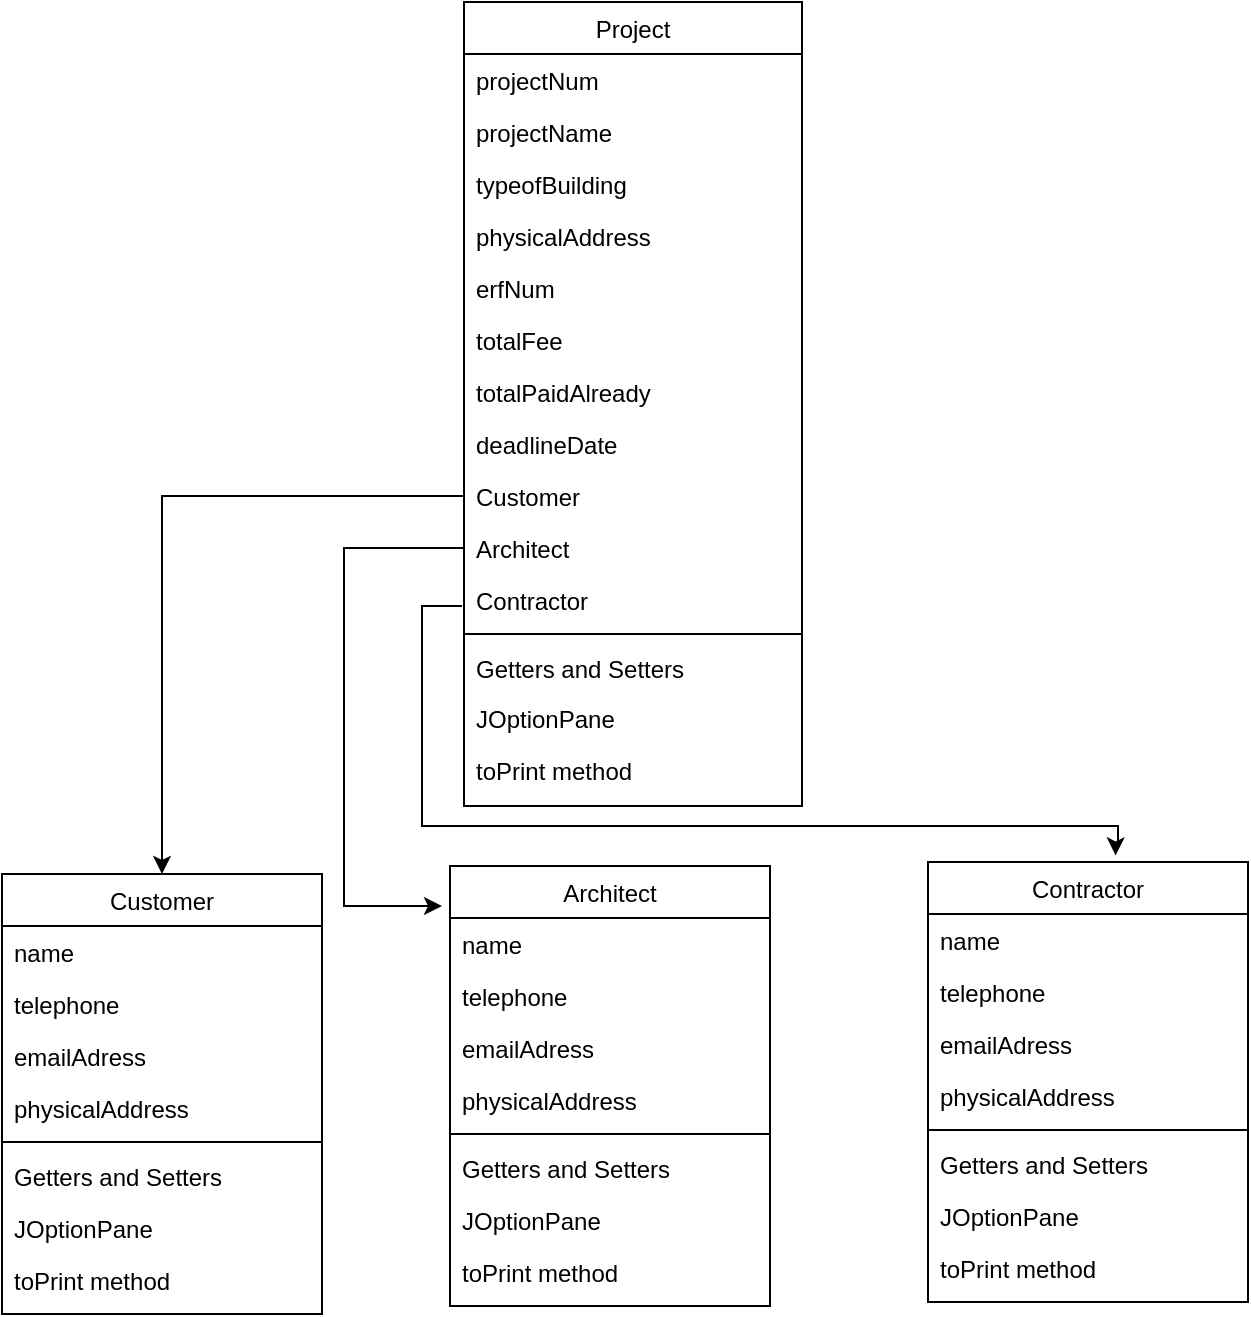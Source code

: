 <mxfile version="14.7.2" type="device"><diagram id="C5RBs43oDa-KdzZeNtuy" name="Page-1"><mxGraphModel dx="1038" dy="580" grid="1" gridSize="10" guides="1" tooltips="1" connect="1" arrows="1" fold="1" page="1" pageScale="1" pageWidth="827" pageHeight="1169" math="0" shadow="0"><root><mxCell id="WIyWlLk6GJQsqaUBKTNV-0"/><mxCell id="WIyWlLk6GJQsqaUBKTNV-1" parent="WIyWlLk6GJQsqaUBKTNV-0"/><mxCell id="zkfFHV4jXpPFQw0GAbJ--17" value="Customer" style="swimlane;fontStyle=0;align=center;verticalAlign=top;childLayout=stackLayout;horizontal=1;startSize=26;horizontalStack=0;resizeParent=1;resizeLast=0;collapsible=1;marginBottom=0;rounded=0;shadow=0;strokeWidth=1;" parent="WIyWlLk6GJQsqaUBKTNV-1" vertex="1"><mxGeometry x="110" y="454" width="160" height="220" as="geometry"><mxRectangle x="550" y="140" width="160" height="26" as="alternateBounds"/></mxGeometry></mxCell><mxCell id="zkfFHV4jXpPFQw0GAbJ--18" value="name" style="text;align=left;verticalAlign=top;spacingLeft=4;spacingRight=4;overflow=hidden;rotatable=0;points=[[0,0.5],[1,0.5]];portConstraint=eastwest;" parent="zkfFHV4jXpPFQw0GAbJ--17" vertex="1"><mxGeometry y="26" width="160" height="26" as="geometry"/></mxCell><mxCell id="zkfFHV4jXpPFQw0GAbJ--19" value="telephone" style="text;align=left;verticalAlign=top;spacingLeft=4;spacingRight=4;overflow=hidden;rotatable=0;points=[[0,0.5],[1,0.5]];portConstraint=eastwest;rounded=0;shadow=0;html=0;" parent="zkfFHV4jXpPFQw0GAbJ--17" vertex="1"><mxGeometry y="52" width="160" height="26" as="geometry"/></mxCell><mxCell id="zkfFHV4jXpPFQw0GAbJ--20" value="emailAdress" style="text;align=left;verticalAlign=top;spacingLeft=4;spacingRight=4;overflow=hidden;rotatable=0;points=[[0,0.5],[1,0.5]];portConstraint=eastwest;rounded=0;shadow=0;html=0;" parent="zkfFHV4jXpPFQw0GAbJ--17" vertex="1"><mxGeometry y="78" width="160" height="26" as="geometry"/></mxCell><mxCell id="zkfFHV4jXpPFQw0GAbJ--21" value="physicalAddress" style="text;align=left;verticalAlign=top;spacingLeft=4;spacingRight=4;overflow=hidden;rotatable=0;points=[[0,0.5],[1,0.5]];portConstraint=eastwest;rounded=0;shadow=0;html=0;" parent="zkfFHV4jXpPFQw0GAbJ--17" vertex="1"><mxGeometry y="104" width="160" height="26" as="geometry"/></mxCell><mxCell id="zkfFHV4jXpPFQw0GAbJ--23" value="" style="line;html=1;strokeWidth=1;align=left;verticalAlign=middle;spacingTop=-1;spacingLeft=3;spacingRight=3;rotatable=0;labelPosition=right;points=[];portConstraint=eastwest;" parent="zkfFHV4jXpPFQw0GAbJ--17" vertex="1"><mxGeometry y="130" width="160" height="8" as="geometry"/></mxCell><mxCell id="zkfFHV4jXpPFQw0GAbJ--24" value="Getters and Setters" style="text;align=left;verticalAlign=top;spacingLeft=4;spacingRight=4;overflow=hidden;rotatable=0;points=[[0,0.5],[1,0.5]];portConstraint=eastwest;" parent="zkfFHV4jXpPFQw0GAbJ--17" vertex="1"><mxGeometry y="138" width="160" height="26" as="geometry"/></mxCell><mxCell id="zkfFHV4jXpPFQw0GAbJ--25" value="JOptionPane" style="text;align=left;verticalAlign=top;spacingLeft=4;spacingRight=4;overflow=hidden;rotatable=0;points=[[0,0.5],[1,0.5]];portConstraint=eastwest;" parent="zkfFHV4jXpPFQw0GAbJ--17" vertex="1"><mxGeometry y="164" width="160" height="26" as="geometry"/></mxCell><mxCell id="S-apoCLeat1UxGkm730z-16" value="toPrint method" style="text;align=left;verticalAlign=top;spacingLeft=4;spacingRight=4;overflow=hidden;rotatable=0;points=[[0,0.5],[1,0.5]];portConstraint=eastwest;" parent="zkfFHV4jXpPFQw0GAbJ--17" vertex="1"><mxGeometry y="190" width="160" height="26" as="geometry"/></mxCell><mxCell id="S-apoCLeat1UxGkm730z-1" value="Project" style="swimlane;fontStyle=0;align=center;verticalAlign=top;childLayout=stackLayout;horizontal=1;startSize=26;horizontalStack=0;resizeParent=1;resizeLast=0;collapsible=1;marginBottom=0;rounded=0;shadow=0;strokeWidth=1;" parent="WIyWlLk6GJQsqaUBKTNV-1" vertex="1"><mxGeometry x="341" y="18" width="169" height="402" as="geometry"><mxRectangle x="550" y="140" width="160" height="26" as="alternateBounds"/></mxGeometry></mxCell><mxCell id="S-apoCLeat1UxGkm730z-2" value="projectNum" style="text;align=left;verticalAlign=top;spacingLeft=4;spacingRight=4;overflow=hidden;rotatable=0;points=[[0,0.5],[1,0.5]];portConstraint=eastwest;" parent="S-apoCLeat1UxGkm730z-1" vertex="1"><mxGeometry y="26" width="169" height="26" as="geometry"/></mxCell><mxCell id="S-apoCLeat1UxGkm730z-3" value="projectName" style="text;align=left;verticalAlign=top;spacingLeft=4;spacingRight=4;overflow=hidden;rotatable=0;points=[[0,0.5],[1,0.5]];portConstraint=eastwest;rounded=0;shadow=0;html=0;" parent="S-apoCLeat1UxGkm730z-1" vertex="1"><mxGeometry y="52" width="169" height="26" as="geometry"/></mxCell><mxCell id="S-apoCLeat1UxGkm730z-4" value="typeofBuilding" style="text;align=left;verticalAlign=top;spacingLeft=4;spacingRight=4;overflow=hidden;rotatable=0;points=[[0,0.5],[1,0.5]];portConstraint=eastwest;rounded=0;shadow=0;html=0;" parent="S-apoCLeat1UxGkm730z-1" vertex="1"><mxGeometry y="78" width="169" height="26" as="geometry"/></mxCell><mxCell id="S-apoCLeat1UxGkm730z-5" value="physicalAddress" style="text;align=left;verticalAlign=top;spacingLeft=4;spacingRight=4;overflow=hidden;rotatable=0;points=[[0,0.5],[1,0.5]];portConstraint=eastwest;rounded=0;shadow=0;html=0;" parent="S-apoCLeat1UxGkm730z-1" vertex="1"><mxGeometry y="104" width="169" height="26" as="geometry"/></mxCell><mxCell id="S-apoCLeat1UxGkm730z-6" value="erfNum" style="text;align=left;verticalAlign=top;spacingLeft=4;spacingRight=4;overflow=hidden;rotatable=0;points=[[0,0.5],[1,0.5]];portConstraint=eastwest;rounded=0;shadow=0;html=0;" parent="S-apoCLeat1UxGkm730z-1" vertex="1"><mxGeometry y="130" width="169" height="26" as="geometry"/></mxCell><mxCell id="S-apoCLeat1UxGkm730z-8" value="totalFee" style="text;align=left;verticalAlign=top;spacingLeft=4;spacingRight=4;overflow=hidden;rotatable=0;points=[[0,0.5],[1,0.5]];portConstraint=eastwest;" parent="S-apoCLeat1UxGkm730z-1" vertex="1"><mxGeometry y="156" width="169" height="26" as="geometry"/></mxCell><mxCell id="S-apoCLeat1UxGkm730z-39" value="totalPaidAlready" style="text;align=left;verticalAlign=top;spacingLeft=4;spacingRight=4;overflow=hidden;rotatable=0;points=[[0,0.5],[1,0.5]];portConstraint=eastwest;" parent="S-apoCLeat1UxGkm730z-1" vertex="1"><mxGeometry y="182" width="169" height="26" as="geometry"/></mxCell><mxCell id="S-apoCLeat1UxGkm730z-10" value="deadlineDate" style="text;align=left;verticalAlign=top;spacingLeft=4;spacingRight=4;overflow=hidden;rotatable=0;points=[[0,0.5],[1,0.5]];portConstraint=eastwest;" parent="S-apoCLeat1UxGkm730z-1" vertex="1"><mxGeometry y="208" width="169" height="26" as="geometry"/></mxCell><mxCell id="S-apoCLeat1UxGkm730z-37" value="Customer" style="text;align=left;verticalAlign=top;spacingLeft=4;spacingRight=4;overflow=hidden;rotatable=0;points=[[0,0.5],[1,0.5]];portConstraint=eastwest;" parent="S-apoCLeat1UxGkm730z-1" vertex="1"><mxGeometry y="234" width="169" height="26" as="geometry"/></mxCell><mxCell id="S-apoCLeat1UxGkm730z-36" value="Architect" style="text;align=left;verticalAlign=top;spacingLeft=4;spacingRight=4;overflow=hidden;rotatable=0;points=[[0,0.5],[1,0.5]];portConstraint=eastwest;" parent="S-apoCLeat1UxGkm730z-1" vertex="1"><mxGeometry y="260" width="169" height="26" as="geometry"/></mxCell><mxCell id="wejj7C91IH8GF4S25hjZ-0" value="Contractor" style="text;align=left;verticalAlign=top;spacingLeft=4;spacingRight=4;overflow=hidden;rotatable=0;points=[[0,0.5],[1,0.5]];portConstraint=eastwest;" vertex="1" parent="S-apoCLeat1UxGkm730z-1"><mxGeometry y="286" width="169" height="26" as="geometry"/></mxCell><mxCell id="S-apoCLeat1UxGkm730z-11" value="" style="line;html=1;strokeWidth=1;align=left;verticalAlign=middle;spacingTop=-1;spacingLeft=3;spacingRight=3;rotatable=0;labelPosition=right;points=[];portConstraint=eastwest;" parent="S-apoCLeat1UxGkm730z-1" vertex="1"><mxGeometry y="312" width="169" height="8" as="geometry"/></mxCell><mxCell id="S-apoCLeat1UxGkm730z-38" value="Getters and Setters" style="text;align=left;verticalAlign=top;spacingLeft=4;spacingRight=4;overflow=hidden;rotatable=0;points=[[0,0.5],[1,0.5]];portConstraint=eastwest;" parent="S-apoCLeat1UxGkm730z-1" vertex="1"><mxGeometry y="320" width="169" height="25" as="geometry"/></mxCell><mxCell id="S-apoCLeat1UxGkm730z-13" value="JOptionPane" style="text;align=left;verticalAlign=top;spacingLeft=4;spacingRight=4;overflow=hidden;rotatable=0;points=[[0,0.5],[1,0.5]];portConstraint=eastwest;" parent="S-apoCLeat1UxGkm730z-1" vertex="1"><mxGeometry y="345" width="169" height="26" as="geometry"/></mxCell><mxCell id="S-apoCLeat1UxGkm730z-14" value="toPrint method" style="text;align=left;verticalAlign=top;spacingLeft=4;spacingRight=4;overflow=hidden;rotatable=0;points=[[0,0.5],[1,0.5]];portConstraint=eastwest;" parent="S-apoCLeat1UxGkm730z-1" vertex="1"><mxGeometry y="371" width="169" height="26" as="geometry"/></mxCell><mxCell id="S-apoCLeat1UxGkm730z-17" value="Architect" style="swimlane;fontStyle=0;align=center;verticalAlign=top;childLayout=stackLayout;horizontal=1;startSize=26;horizontalStack=0;resizeParent=1;resizeLast=0;collapsible=1;marginBottom=0;rounded=0;shadow=0;strokeWidth=1;" parent="WIyWlLk6GJQsqaUBKTNV-1" vertex="1"><mxGeometry x="334" y="450" width="160" height="220" as="geometry"><mxRectangle x="550" y="140" width="160" height="26" as="alternateBounds"/></mxGeometry></mxCell><mxCell id="S-apoCLeat1UxGkm730z-18" value="name" style="text;align=left;verticalAlign=top;spacingLeft=4;spacingRight=4;overflow=hidden;rotatable=0;points=[[0,0.5],[1,0.5]];portConstraint=eastwest;" parent="S-apoCLeat1UxGkm730z-17" vertex="1"><mxGeometry y="26" width="160" height="26" as="geometry"/></mxCell><mxCell id="S-apoCLeat1UxGkm730z-19" value="telephone" style="text;align=left;verticalAlign=top;spacingLeft=4;spacingRight=4;overflow=hidden;rotatable=0;points=[[0,0.5],[1,0.5]];portConstraint=eastwest;rounded=0;shadow=0;html=0;" parent="S-apoCLeat1UxGkm730z-17" vertex="1"><mxGeometry y="52" width="160" height="26" as="geometry"/></mxCell><mxCell id="S-apoCLeat1UxGkm730z-20" value="emailAdress" style="text;align=left;verticalAlign=top;spacingLeft=4;spacingRight=4;overflow=hidden;rotatable=0;points=[[0,0.5],[1,0.5]];portConstraint=eastwest;rounded=0;shadow=0;html=0;" parent="S-apoCLeat1UxGkm730z-17" vertex="1"><mxGeometry y="78" width="160" height="26" as="geometry"/></mxCell><mxCell id="S-apoCLeat1UxGkm730z-21" value="physicalAddress" style="text;align=left;verticalAlign=top;spacingLeft=4;spacingRight=4;overflow=hidden;rotatable=0;points=[[0,0.5],[1,0.5]];portConstraint=eastwest;rounded=0;shadow=0;html=0;" parent="S-apoCLeat1UxGkm730z-17" vertex="1"><mxGeometry y="104" width="160" height="26" as="geometry"/></mxCell><mxCell id="S-apoCLeat1UxGkm730z-22" value="" style="line;html=1;strokeWidth=1;align=left;verticalAlign=middle;spacingTop=-1;spacingLeft=3;spacingRight=3;rotatable=0;labelPosition=right;points=[];portConstraint=eastwest;" parent="S-apoCLeat1UxGkm730z-17" vertex="1"><mxGeometry y="130" width="160" height="8" as="geometry"/></mxCell><mxCell id="S-apoCLeat1UxGkm730z-23" value="Getters and Setters" style="text;align=left;verticalAlign=top;spacingLeft=4;spacingRight=4;overflow=hidden;rotatable=0;points=[[0,0.5],[1,0.5]];portConstraint=eastwest;" parent="S-apoCLeat1UxGkm730z-17" vertex="1"><mxGeometry y="138" width="160" height="26" as="geometry"/></mxCell><mxCell id="S-apoCLeat1UxGkm730z-24" value="JOptionPane" style="text;align=left;verticalAlign=top;spacingLeft=4;spacingRight=4;overflow=hidden;rotatable=0;points=[[0,0.5],[1,0.5]];portConstraint=eastwest;" parent="S-apoCLeat1UxGkm730z-17" vertex="1"><mxGeometry y="164" width="160" height="26" as="geometry"/></mxCell><mxCell id="S-apoCLeat1UxGkm730z-33" value="toPrint method" style="text;align=left;verticalAlign=top;spacingLeft=4;spacingRight=4;overflow=hidden;rotatable=0;points=[[0,0.5],[1,0.5]];portConstraint=eastwest;" parent="S-apoCLeat1UxGkm730z-17" vertex="1"><mxGeometry y="190" width="160" height="26" as="geometry"/></mxCell><mxCell id="S-apoCLeat1UxGkm730z-25" value="Contractor&#10;" style="swimlane;fontStyle=0;align=center;verticalAlign=top;childLayout=stackLayout;horizontal=1;startSize=26;horizontalStack=0;resizeParent=1;resizeLast=0;collapsible=1;marginBottom=0;rounded=0;shadow=0;strokeWidth=1;" parent="WIyWlLk6GJQsqaUBKTNV-1" vertex="1"><mxGeometry x="573" y="448" width="160" height="220" as="geometry"><mxRectangle x="573" y="448" width="160" height="26" as="alternateBounds"/></mxGeometry></mxCell><mxCell id="S-apoCLeat1UxGkm730z-26" value="name" style="text;align=left;verticalAlign=top;spacingLeft=4;spacingRight=4;overflow=hidden;rotatable=0;points=[[0,0.5],[1,0.5]];portConstraint=eastwest;" parent="S-apoCLeat1UxGkm730z-25" vertex="1"><mxGeometry y="26" width="160" height="26" as="geometry"/></mxCell><mxCell id="S-apoCLeat1UxGkm730z-27" value="telephone" style="text;align=left;verticalAlign=top;spacingLeft=4;spacingRight=4;overflow=hidden;rotatable=0;points=[[0,0.5],[1,0.5]];portConstraint=eastwest;rounded=0;shadow=0;html=0;" parent="S-apoCLeat1UxGkm730z-25" vertex="1"><mxGeometry y="52" width="160" height="26" as="geometry"/></mxCell><mxCell id="S-apoCLeat1UxGkm730z-28" value="emailAdress" style="text;align=left;verticalAlign=top;spacingLeft=4;spacingRight=4;overflow=hidden;rotatable=0;points=[[0,0.5],[1,0.5]];portConstraint=eastwest;rounded=0;shadow=0;html=0;" parent="S-apoCLeat1UxGkm730z-25" vertex="1"><mxGeometry y="78" width="160" height="26" as="geometry"/></mxCell><mxCell id="S-apoCLeat1UxGkm730z-29" value="physicalAddress" style="text;align=left;verticalAlign=top;spacingLeft=4;spacingRight=4;overflow=hidden;rotatable=0;points=[[0,0.5],[1,0.5]];portConstraint=eastwest;rounded=0;shadow=0;html=0;" parent="S-apoCLeat1UxGkm730z-25" vertex="1"><mxGeometry y="104" width="160" height="26" as="geometry"/></mxCell><mxCell id="S-apoCLeat1UxGkm730z-30" value="" style="line;html=1;strokeWidth=1;align=left;verticalAlign=middle;spacingTop=-1;spacingLeft=3;spacingRight=3;rotatable=0;labelPosition=right;points=[];portConstraint=eastwest;" parent="S-apoCLeat1UxGkm730z-25" vertex="1"><mxGeometry y="130" width="160" height="8" as="geometry"/></mxCell><mxCell id="S-apoCLeat1UxGkm730z-31" value="Getters and Setters" style="text;align=left;verticalAlign=top;spacingLeft=4;spacingRight=4;overflow=hidden;rotatable=0;points=[[0,0.5],[1,0.5]];portConstraint=eastwest;" parent="S-apoCLeat1UxGkm730z-25" vertex="1"><mxGeometry y="138" width="160" height="26" as="geometry"/></mxCell><mxCell id="S-apoCLeat1UxGkm730z-32" value="JOptionPane" style="text;align=left;verticalAlign=top;spacingLeft=4;spacingRight=4;overflow=hidden;rotatable=0;points=[[0,0.5],[1,0.5]];portConstraint=eastwest;" parent="S-apoCLeat1UxGkm730z-25" vertex="1"><mxGeometry y="164" width="160" height="26" as="geometry"/></mxCell><mxCell id="S-apoCLeat1UxGkm730z-34" value="toPrint method" style="text;align=left;verticalAlign=top;spacingLeft=4;spacingRight=4;overflow=hidden;rotatable=0;points=[[0,0.5],[1,0.5]];portConstraint=eastwest;" parent="S-apoCLeat1UxGkm730z-25" vertex="1"><mxGeometry y="190" width="160" height="26" as="geometry"/></mxCell><mxCell id="S-apoCLeat1UxGkm730z-40" style="edgeStyle=orthogonalEdgeStyle;rounded=0;orthogonalLoop=1;jettySize=auto;html=1;entryX=0.586;entryY=-0.015;entryDx=0;entryDy=0;entryPerimeter=0;" parent="WIyWlLk6GJQsqaUBKTNV-1" target="S-apoCLeat1UxGkm730z-25" edge="1"><mxGeometry relative="1" as="geometry"><mxPoint x="668" y="440" as="targetPoint"/><mxPoint x="340" y="320" as="sourcePoint"/><Array as="points"><mxPoint x="320" y="320"/><mxPoint x="320" y="430"/><mxPoint x="668" y="430"/><mxPoint x="668" y="440"/><mxPoint x="667" y="440"/></Array></mxGeometry></mxCell><mxCell id="S-apoCLeat1UxGkm730z-41" style="edgeStyle=orthogonalEdgeStyle;rounded=0;orthogonalLoop=1;jettySize=auto;html=1;exitX=0;exitY=0.5;exitDx=0;exitDy=0;" parent="WIyWlLk6GJQsqaUBKTNV-1" edge="1"><mxGeometry relative="1" as="geometry"><mxPoint x="190" y="454" as="targetPoint"/><mxPoint x="341" y="265" as="sourcePoint"/><Array as="points"><mxPoint x="190" y="265"/></Array></mxGeometry></mxCell><mxCell id="S-apoCLeat1UxGkm730z-43" style="edgeStyle=orthogonalEdgeStyle;rounded=0;orthogonalLoop=1;jettySize=auto;html=1;" parent="WIyWlLk6GJQsqaUBKTNV-1" edge="1"><mxGeometry relative="1" as="geometry"><mxPoint x="330" y="470" as="targetPoint"/><mxPoint x="341" y="291" as="sourcePoint"/><Array as="points"><mxPoint x="281" y="291"/><mxPoint x="281" y="470"/><mxPoint x="311" y="470"/></Array></mxGeometry></mxCell></root></mxGraphModel></diagram></mxfile>